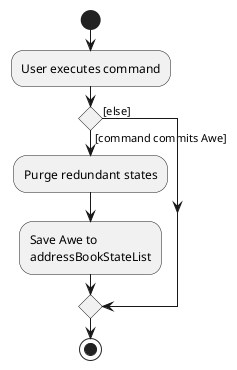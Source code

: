 @startuml
start
:User executes command;

'Since the beta syntax does not support placing the condition outside the
'diamond we place it as the true branch instead.

if () then ([command commits Awe])
    :Purge redundant states;
    :Save Awe to
    addressBookStateList;
else ([else])
endif
stop
@enduml
